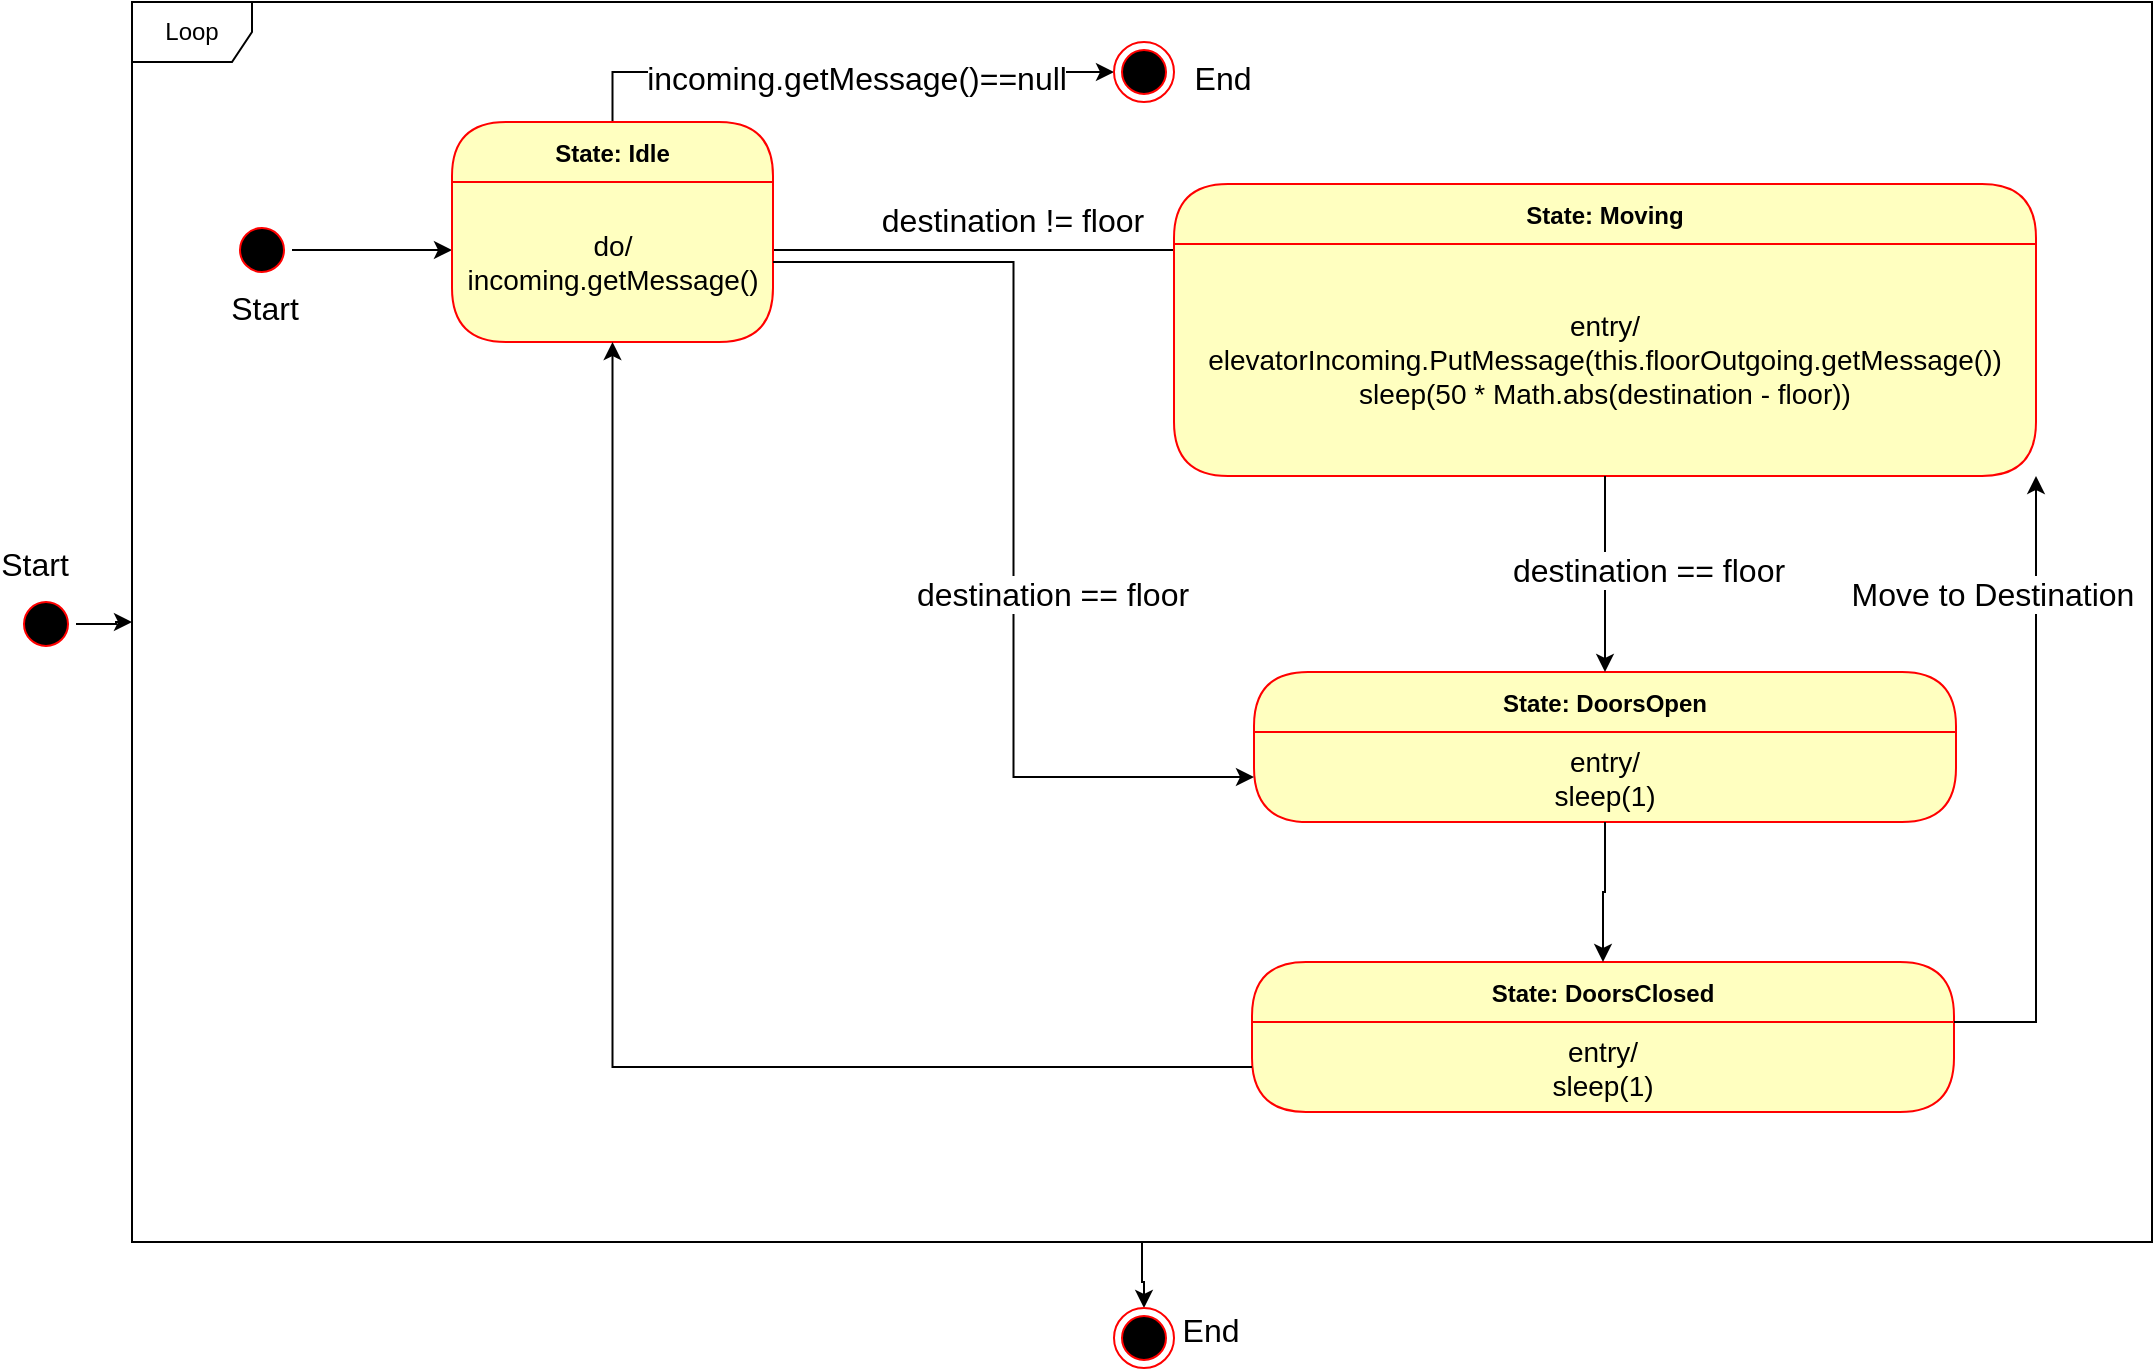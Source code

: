 <mxfile version="23.1.4" type="device">
  <diagram name="Page-1" id="58cdce13-f638-feb5-8d6f-7d28b1aa9fa0">
    <mxGraphModel dx="2322" dy="705" grid="1" gridSize="10" guides="1" tooltips="1" connect="1" arrows="1" fold="1" page="1" pageScale="1" pageWidth="1100" pageHeight="850" background="none" math="0" shadow="0">
      <root>
        <mxCell id="0" />
        <mxCell id="1" parent="0" />
        <mxCell id="g7KXOn-0d83DryINYnWa-1" style="edgeStyle=orthogonalEdgeStyle;rounded=0;orthogonalLoop=1;jettySize=auto;html=1;exitX=1;exitY=0.5;exitDx=0;exitDy=0;" edge="1" parent="1">
          <mxGeometry relative="1" as="geometry">
            <mxPoint x="609" y="124" as="targetPoint" />
            <mxPoint x="370" y="124.0" as="sourcePoint" />
          </mxGeometry>
        </mxCell>
        <mxCell id="g7KXOn-0d83DryINYnWa-2" value="destination != floor" style="edgeLabel;html=1;align=center;verticalAlign=middle;resizable=0;points=[];fontSize=16;" vertex="1" connectable="0" parent="g7KXOn-0d83DryINYnWa-1">
          <mxGeometry x="-0.034" y="-3" relative="1" as="geometry">
            <mxPoint x="4" y="-18" as="offset" />
          </mxGeometry>
        </mxCell>
        <mxCell id="g7KXOn-0d83DryINYnWa-6" value="State: Moving" style="swimlane;fontStyle=1;align=center;verticalAlign=middle;childLayout=stackLayout;horizontal=1;startSize=30;horizontalStack=0;resizeParent=0;resizeLast=1;container=0;fontColor=#000000;collapsible=0;rounded=1;arcSize=30;strokeColor=#ff0000;fillColor=#ffffc0;swimlaneFillColor=#ffffc0;dropTarget=0;" vertex="1" parent="1">
          <mxGeometry x="571" y="91" width="431" height="146" as="geometry" />
        </mxCell>
        <mxCell id="g7KXOn-0d83DryINYnWa-7" value="&lt;font style=&quot;font-size: 14px;&quot;&gt;entry/&lt;br&gt;elevatorIncoming.PutMessage(this.floorOutgoing.getMessage())&lt;br&gt;sleep(50 * Math.abs(destination - floor))&lt;br&gt;&lt;/font&gt;" style="text;html=1;strokeColor=none;fillColor=none;align=center;verticalAlign=middle;spacingLeft=4;spacingRight=4;whiteSpace=wrap;overflow=hidden;rotatable=0;fontColor=#000000;" vertex="1" parent="g7KXOn-0d83DryINYnWa-6">
          <mxGeometry y="30" width="431" height="116" as="geometry" />
        </mxCell>
        <mxCell id="g7KXOn-0d83DryINYnWa-50" style="edgeStyle=orthogonalEdgeStyle;rounded=0;orthogonalLoop=1;jettySize=auto;html=1;entryX=0.5;entryY=0;entryDx=0;entryDy=0;" edge="1" parent="1" source="g7KXOn-0d83DryINYnWa-8" target="g7KXOn-0d83DryINYnWa-18">
          <mxGeometry relative="1" as="geometry" />
        </mxCell>
        <mxCell id="g7KXOn-0d83DryINYnWa-8" value="Loop" style="shape=umlFrame;whiteSpace=wrap;html=1;pointerEvents=0;" vertex="1" parent="1">
          <mxGeometry x="50" width="1010" height="620" as="geometry" />
        </mxCell>
        <mxCell id="g7KXOn-0d83DryINYnWa-9" style="edgeStyle=orthogonalEdgeStyle;rounded=0;orthogonalLoop=1;jettySize=auto;html=1;" edge="1" parent="1" source="g7KXOn-0d83DryINYnWa-10" target="g7KXOn-0d83DryINYnWa-8">
          <mxGeometry relative="1" as="geometry" />
        </mxCell>
        <mxCell id="g7KXOn-0d83DryINYnWa-10" value="" style="ellipse;html=1;shape=startState;fillColor=#000000;strokeColor=#ff0000;" vertex="1" parent="1">
          <mxGeometry x="-8" y="296" width="30" height="30" as="geometry" />
        </mxCell>
        <mxCell id="g7KXOn-0d83DryINYnWa-11" style="edgeStyle=orthogonalEdgeStyle;rounded=0;orthogonalLoop=1;jettySize=auto;html=1;entryX=0;entryY=0.5;entryDx=0;entryDy=0;" edge="1" parent="1" source="g7KXOn-0d83DryINYnWa-12">
          <mxGeometry relative="1" as="geometry">
            <mxPoint x="210" y="124.0" as="targetPoint" />
          </mxGeometry>
        </mxCell>
        <mxCell id="g7KXOn-0d83DryINYnWa-12" value="" style="ellipse;html=1;shape=startState;fillColor=#000000;strokeColor=#ff0000;" vertex="1" parent="1">
          <mxGeometry x="100" y="109" width="30" height="30" as="geometry" />
        </mxCell>
        <mxCell id="g7KXOn-0d83DryINYnWa-18" value="" style="ellipse;html=1;shape=endState;fillColor=#000000;strokeColor=#ff0000;" vertex="1" parent="1">
          <mxGeometry x="541" y="653" width="30" height="30" as="geometry" />
        </mxCell>
        <mxCell id="g7KXOn-0d83DryINYnWa-28" style="edgeStyle=orthogonalEdgeStyle;rounded=0;orthogonalLoop=1;jettySize=auto;html=1;entryX=0;entryY=0.5;entryDx=0;entryDy=0;" edge="1" parent="1" source="g7KXOn-0d83DryINYnWa-24" target="g7KXOn-0d83DryINYnWa-26">
          <mxGeometry relative="1" as="geometry">
            <Array as="points">
              <mxPoint x="290" y="35" />
            </Array>
          </mxGeometry>
        </mxCell>
        <mxCell id="g7KXOn-0d83DryINYnWa-30" value="&lt;font style=&quot;font-size: 16px;&quot;&gt;incoming.getMessage()==null&lt;/font&gt;" style="edgeLabel;html=1;align=center;verticalAlign=middle;resizable=0;points=[];" vertex="1" connectable="0" parent="g7KXOn-0d83DryINYnWa-28">
          <mxGeometry x="0.056" y="-3" relative="1" as="geometry">
            <mxPoint x="1" as="offset" />
          </mxGeometry>
        </mxCell>
        <mxCell id="g7KXOn-0d83DryINYnWa-24" value="State: Idle" style="swimlane;fontStyle=1;align=center;verticalAlign=middle;childLayout=stackLayout;horizontal=1;startSize=30;horizontalStack=0;resizeParent=0;resizeLast=1;container=0;fontColor=#000000;collapsible=0;rounded=1;arcSize=30;strokeColor=#ff0000;fillColor=#ffffc0;swimlaneFillColor=#ffffc0;dropTarget=0;" vertex="1" parent="1">
          <mxGeometry x="210" y="60" width="160.5" height="110" as="geometry" />
        </mxCell>
        <mxCell id="g7KXOn-0d83DryINYnWa-25" value="&lt;font style=&quot;font-size: 14px;&quot;&gt;do/&lt;br&gt;incoming.getMessage()&lt;br&gt;&lt;/font&gt;" style="text;html=1;strokeColor=none;fillColor=none;align=center;verticalAlign=middle;spacingLeft=4;spacingRight=4;whiteSpace=wrap;overflow=hidden;rotatable=0;fontColor=#000000;" vertex="1" parent="g7KXOn-0d83DryINYnWa-24">
          <mxGeometry y="30" width="160.5" height="80" as="geometry" />
        </mxCell>
        <mxCell id="g7KXOn-0d83DryINYnWa-26" value="" style="ellipse;html=1;shape=endState;fillColor=#000000;strokeColor=#ff0000;" vertex="1" parent="1">
          <mxGeometry x="541" y="20" width="30" height="30" as="geometry" />
        </mxCell>
        <mxCell id="g7KXOn-0d83DryINYnWa-32" value="State: DoorsOpen" style="swimlane;fontStyle=1;align=center;verticalAlign=middle;childLayout=stackLayout;horizontal=1;startSize=30;horizontalStack=0;resizeParent=0;resizeLast=1;container=0;fontColor=#000000;collapsible=0;rounded=1;arcSize=30;strokeColor=#ff0000;fillColor=#ffffc0;swimlaneFillColor=#ffffc0;dropTarget=0;" vertex="1" parent="1">
          <mxGeometry x="611" y="335" width="351" height="75" as="geometry" />
        </mxCell>
        <mxCell id="g7KXOn-0d83DryINYnWa-33" value="&lt;font style=&quot;font-size: 14px;&quot;&gt;entry/&lt;br&gt;sleep(1)&lt;br&gt;&lt;/font&gt;" style="text;html=1;strokeColor=none;fillColor=none;align=center;verticalAlign=middle;spacingLeft=4;spacingRight=4;whiteSpace=wrap;overflow=hidden;rotatable=0;fontColor=#000000;" vertex="1" parent="g7KXOn-0d83DryINYnWa-32">
          <mxGeometry y="30" width="351" height="45" as="geometry" />
        </mxCell>
        <mxCell id="g7KXOn-0d83DryINYnWa-34" style="edgeStyle=orthogonalEdgeStyle;rounded=0;orthogonalLoop=1;jettySize=auto;html=1;entryX=0.5;entryY=0;entryDx=0;entryDy=0;" edge="1" parent="1" source="g7KXOn-0d83DryINYnWa-7" target="g7KXOn-0d83DryINYnWa-32">
          <mxGeometry relative="1" as="geometry" />
        </mxCell>
        <mxCell id="g7KXOn-0d83DryINYnWa-36" value="destination == floor" style="edgeLabel;html=1;align=center;verticalAlign=middle;resizable=0;points=[];fontSize=16;" vertex="1" connectable="0" parent="1">
          <mxGeometry x="510.0" y="109.0" as="geometry">
            <mxPoint x="298" y="175" as="offset" />
          </mxGeometry>
        </mxCell>
        <mxCell id="g7KXOn-0d83DryINYnWa-37" value="State: DoorsClosed" style="swimlane;fontStyle=1;align=center;verticalAlign=middle;childLayout=stackLayout;horizontal=1;startSize=30;horizontalStack=0;resizeParent=0;resizeLast=1;container=0;fontColor=#000000;collapsible=0;rounded=1;arcSize=30;strokeColor=#ff0000;fillColor=#ffffc0;swimlaneFillColor=#ffffc0;dropTarget=0;" vertex="1" parent="1">
          <mxGeometry x="610" y="480" width="351" height="75" as="geometry" />
        </mxCell>
        <mxCell id="g7KXOn-0d83DryINYnWa-38" value="&lt;font style=&quot;font-size: 14px;&quot;&gt;entry/&lt;br&gt;sleep(1)&lt;br&gt;&lt;/font&gt;" style="text;html=1;strokeColor=none;fillColor=none;align=center;verticalAlign=middle;spacingLeft=4;spacingRight=4;whiteSpace=wrap;overflow=hidden;rotatable=0;fontColor=#000000;" vertex="1" parent="g7KXOn-0d83DryINYnWa-37">
          <mxGeometry y="30" width="351" height="45" as="geometry" />
        </mxCell>
        <mxCell id="g7KXOn-0d83DryINYnWa-39" style="edgeStyle=orthogonalEdgeStyle;rounded=0;orthogonalLoop=1;jettySize=auto;html=1;entryX=0.5;entryY=0;entryDx=0;entryDy=0;" edge="1" parent="1" source="g7KXOn-0d83DryINYnWa-33" target="g7KXOn-0d83DryINYnWa-37">
          <mxGeometry relative="1" as="geometry" />
        </mxCell>
        <mxCell id="g7KXOn-0d83DryINYnWa-40" style="edgeStyle=orthogonalEdgeStyle;rounded=0;orthogonalLoop=1;jettySize=auto;html=1;" edge="1" parent="1" source="g7KXOn-0d83DryINYnWa-38" target="g7KXOn-0d83DryINYnWa-25">
          <mxGeometry relative="1" as="geometry" />
        </mxCell>
        <mxCell id="g7KXOn-0d83DryINYnWa-41" value="Start" style="edgeLabel;html=1;align=center;verticalAlign=middle;resizable=0;points=[];fontSize=16;" vertex="1" connectable="0" parent="1">
          <mxGeometry x="114.999" y="154" as="geometry">
            <mxPoint x="1" y="-1" as="offset" />
          </mxGeometry>
        </mxCell>
        <mxCell id="g7KXOn-0d83DryINYnWa-42" value="Start" style="edgeLabel;html=1;align=center;verticalAlign=middle;resizable=0;points=[];fontSize=16;" vertex="1" connectable="0" parent="1">
          <mxGeometry x="124.999" y="164" as="geometry">
            <mxPoint x="-124" y="117" as="offset" />
          </mxGeometry>
        </mxCell>
        <mxCell id="g7KXOn-0d83DryINYnWa-43" value="End" style="edgeLabel;html=1;align=center;verticalAlign=middle;resizable=0;points=[];fontSize=16;" vertex="1" connectable="0" parent="1">
          <mxGeometry x="589.999" y="683" as="geometry">
            <mxPoint x="-1" y="-19" as="offset" />
          </mxGeometry>
        </mxCell>
        <mxCell id="g7KXOn-0d83DryINYnWa-44" value="End" style="edgeLabel;html=1;align=center;verticalAlign=middle;resizable=0;points=[];fontSize=16;" vertex="1" connectable="0" parent="1">
          <mxGeometry x="589.999" y="40" as="geometry">
            <mxPoint x="5" y="-2" as="offset" />
          </mxGeometry>
        </mxCell>
        <mxCell id="g7KXOn-0d83DryINYnWa-45" style="edgeStyle=orthogonalEdgeStyle;rounded=0;orthogonalLoop=1;jettySize=auto;html=1;entryX=0;entryY=0.5;entryDx=0;entryDy=0;" edge="1" parent="1" source="g7KXOn-0d83DryINYnWa-25" target="g7KXOn-0d83DryINYnWa-33">
          <mxGeometry relative="1" as="geometry" />
        </mxCell>
        <mxCell id="g7KXOn-0d83DryINYnWa-46" value="destination == floor" style="edgeLabel;html=1;align=center;verticalAlign=middle;resizable=0;points=[];fontSize=16;" vertex="1" connectable="0" parent="1">
          <mxGeometry x="510.005" y="296.0" as="geometry" />
        </mxCell>
        <mxCell id="g7KXOn-0d83DryINYnWa-48" style="edgeStyle=orthogonalEdgeStyle;rounded=0;orthogonalLoop=1;jettySize=auto;html=1;entryX=1;entryY=1;entryDx=0;entryDy=0;" edge="1" parent="1" source="g7KXOn-0d83DryINYnWa-38" target="g7KXOn-0d83DryINYnWa-7">
          <mxGeometry relative="1" as="geometry">
            <Array as="points">
              <mxPoint x="1002" y="510" />
            </Array>
          </mxGeometry>
        </mxCell>
        <mxCell id="g7KXOn-0d83DryINYnWa-52" value="&lt;font style=&quot;font-size: 16px;&quot;&gt;Move to Destination&lt;/font&gt;" style="edgeLabel;html=1;align=center;verticalAlign=middle;resizable=0;points=[];" vertex="1" connectable="0" parent="g7KXOn-0d83DryINYnWa-48">
          <mxGeometry x="0.265" y="2" relative="1" as="geometry">
            <mxPoint x="-20" y="-57" as="offset" />
          </mxGeometry>
        </mxCell>
      </root>
    </mxGraphModel>
  </diagram>
</mxfile>
